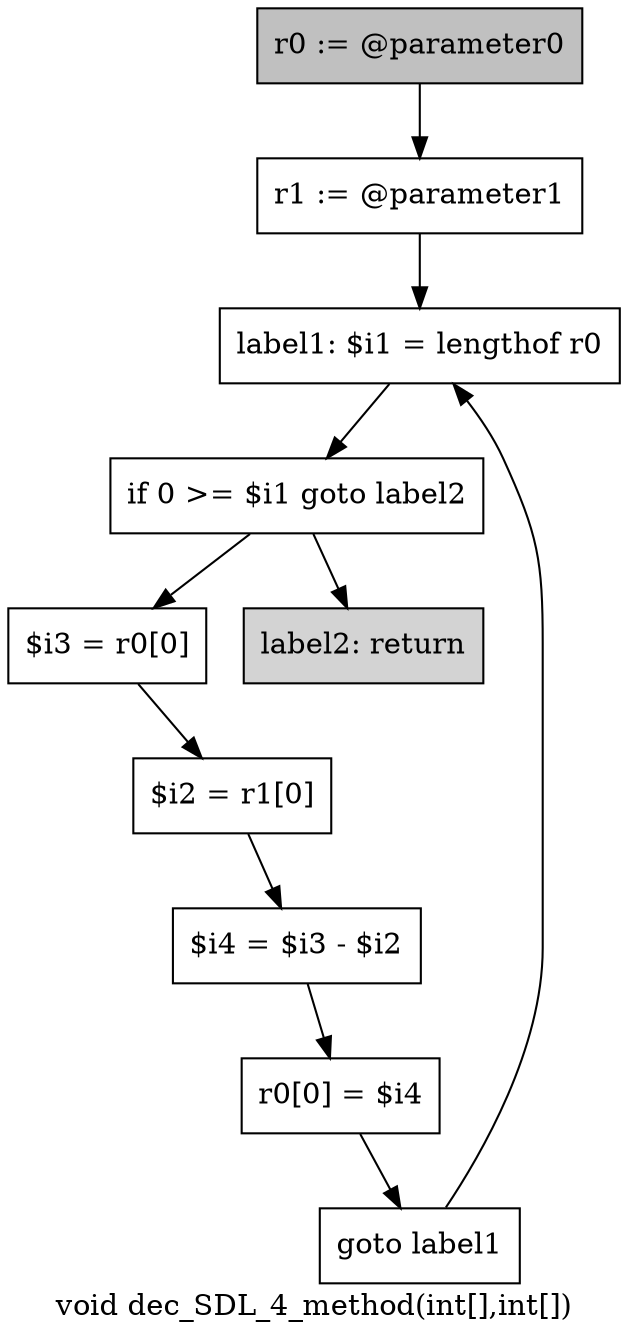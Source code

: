 digraph "void dec_SDL_4_method(int[],int[])" {
    label="void dec_SDL_4_method(int[],int[])";
    node [shape=box];
    "0" [style=filled,fillcolor=gray,label="r0 := @parameter0",];
    "1" [label="r1 := @parameter1",];
    "0"->"1";
    "2" [label="label1: $i1 = lengthof r0",];
    "1"->"2";
    "3" [label="if 0 >= $i1 goto label2",];
    "2"->"3";
    "4" [label="$i3 = r0[0]",];
    "3"->"4";
    "9" [style=filled,fillcolor=lightgray,label="label2: return",];
    "3"->"9";
    "5" [label="$i2 = r1[0]",];
    "4"->"5";
    "6" [label="$i4 = $i3 - $i2",];
    "5"->"6";
    "7" [label="r0[0] = $i4",];
    "6"->"7";
    "8" [label="goto label1",];
    "7"->"8";
    "8"->"2";
}

